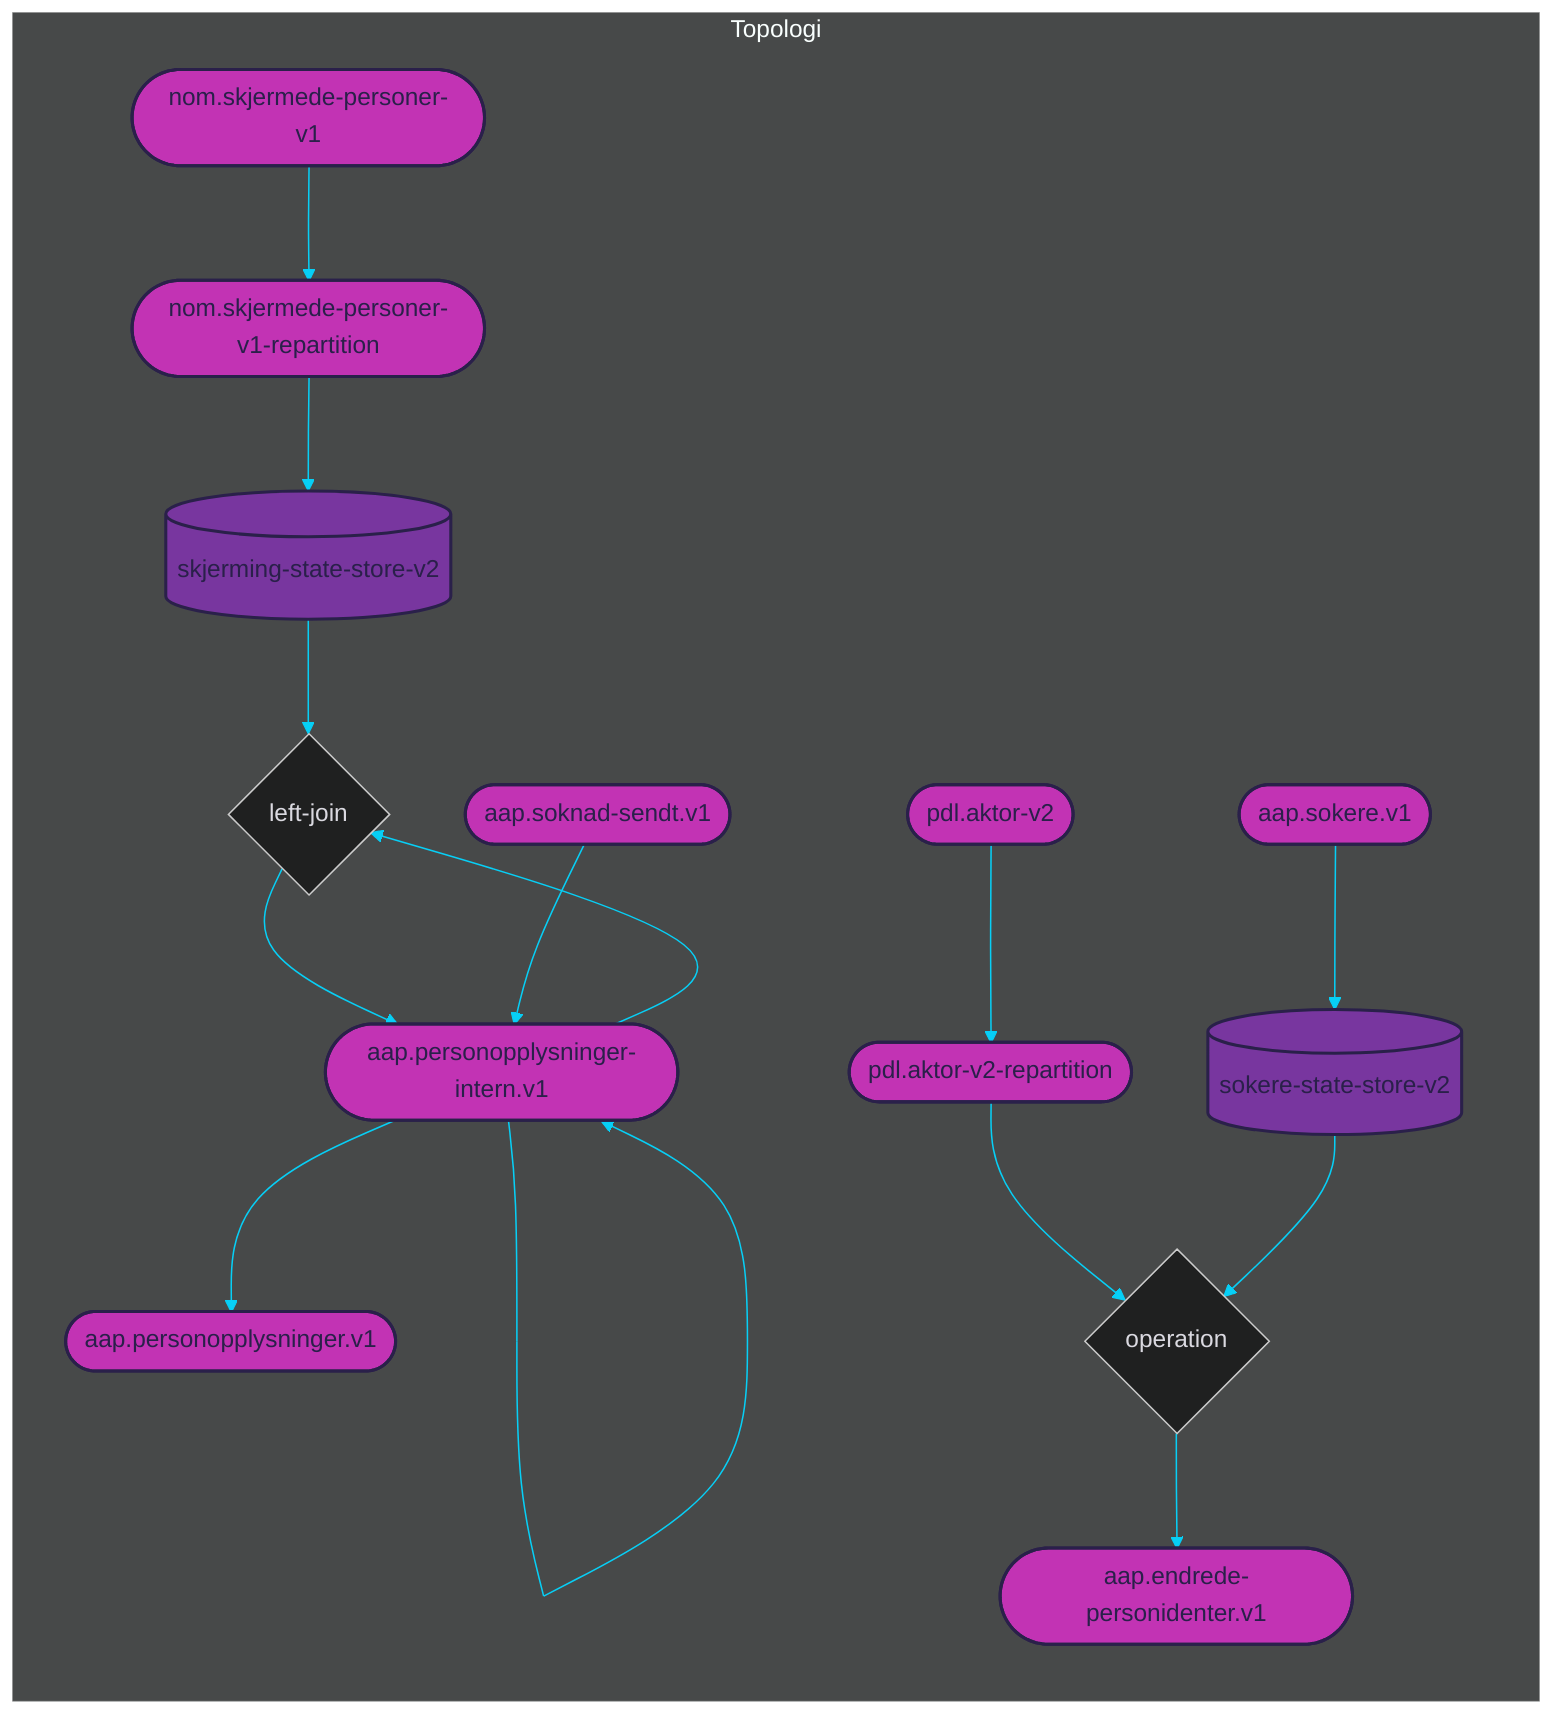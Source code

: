 %%{init: {'theme': 'dark', 'themeVariables': { 'primaryColor': '#07cff6', 'textColor': '#dad9e0', 'lineColor': '#07cff6'}}}%%

graph LR

subgraph Topologi
    %% TOPICS
    nom.skjermede-personer-v1([nom.skjermede-personer-v1])
	nom.skjermede-personer-v1-repartition([nom.skjermede-personer-v1-repartition])
	aap.personopplysninger-intern.v1([aap.personopplysninger-intern.v1])
	aap.personopplysninger.v1([aap.personopplysninger.v1])
	pdl.aktor-v2-repartition([pdl.aktor-v2-repartition])
	aap.sokere.v1([aap.sokere.v1])
	aap.endrede-personidenter.v1([aap.endrede-personidenter.v1])
	pdl.aktor-v2([pdl.aktor-v2])
	aap.soknad-sendt.v1([aap.soknad-sendt.v1])

    %% JOINS
    aap.personopplysninger-intern.v1-left-join-nom.skjermede-personer-v1{left-join}

    %% STATE PROCESSORS
    stateful-operation-lookup-personidenter-pdl.aktor-v2{operation}
    
    %% STATE STORES
    skjerming-state-store-v2[(skjerming-state-store-v2)]
	sokere-state-store-v2[(sokere-state-store-v2)]
    
    %% DATABASES
    
    

    %% PROCESSOR API JOBS
    
    
    %% JOIN STREAMS
    aap.personopplysninger-intern.v1 --> aap.personopplysninger-intern.v1-left-join-nom.skjermede-personer-v1
	skjerming-state-store-v2 --> aap.personopplysninger-intern.v1-left-join-nom.skjermede-personer-v1
	aap.personopplysninger-intern.v1-left-join-nom.skjermede-personer-v1 --> aap.personopplysninger-intern.v1

    %% TABLE STREAMS
    nom.skjermede-personer-v1-repartition --> skjerming-state-store-v2
	aap.sokere.v1 --> sokere-state-store-v2

    %% JOB STREAMS
    
    
    %% BRANCH STREAMS
    aap.personopplysninger-intern.v1 --> aap.personopplysninger.v1
	aap.personopplysninger-intern.v1 --> aap.personopplysninger-intern.v1
	aap.personopplysninger-intern.v1 --> aap.personopplysninger-intern.v1
	aap.personopplysninger-intern.v1 --> aap.personopplysninger-intern.v1

    %% REPARTITION STREAMS
    
    
    %% BASIC STREAMS
    nom.skjermede-personer-v1 --> nom.skjermede-personer-v1-repartition
	pdl.aktor-v2 --> pdl.aktor-v2-repartition
	aap.soknad-sendt.v1 --> aap.personopplysninger-intern.v1
    
    %% CUSTOM PROCESS STREAMS
    pdl.aktor-v2-repartition --> stateful-operation-lookup-personidenter-pdl.aktor-v2
	sokere-state-store-v2 --> stateful-operation-lookup-personidenter-pdl.aktor-v2
	stateful-operation-lookup-personidenter-pdl.aktor-v2 --> aap.endrede-personidenter.v1
end

%% COLORS
%% light    #dad9e0
%% purple   #78369f
%% pink     #c233b4
%% dark     #2a204a
%% blue     #07cff6

%% STYLES
style nom.skjermede-personer-v1 fill:#c233b4, stroke:#2a204a, stroke-width:2px, color:#2a204a
style nom.skjermede-personer-v1-repartition fill:#c233b4, stroke:#2a204a, stroke-width:2px, color:#2a204a
style aap.personopplysninger-intern.v1 fill:#c233b4, stroke:#2a204a, stroke-width:2px, color:#2a204a
style aap.personopplysninger.v1 fill:#c233b4, stroke:#2a204a, stroke-width:2px, color:#2a204a
style pdl.aktor-v2-repartition fill:#c233b4, stroke:#2a204a, stroke-width:2px, color:#2a204a
style aap.sokere.v1 fill:#c233b4, stroke:#2a204a, stroke-width:2px, color:#2a204a
style aap.endrede-personidenter.v1 fill:#c233b4, stroke:#2a204a, stroke-width:2px, color:#2a204a
style pdl.aktor-v2 fill:#c233b4, stroke:#2a204a, stroke-width:2px, color:#2a204a
style aap.soknad-sendt.v1 fill:#c233b4, stroke:#2a204a, stroke-width:2px, color:#2a204a
style skjerming-state-store-v2 fill:#78369f, stroke:#2a204a, stroke-width:2px, color:#2a204a
style sokere-state-store-v2 fill:#78369f, stroke:#2a204a, stroke-width:2px, color:#2a204a